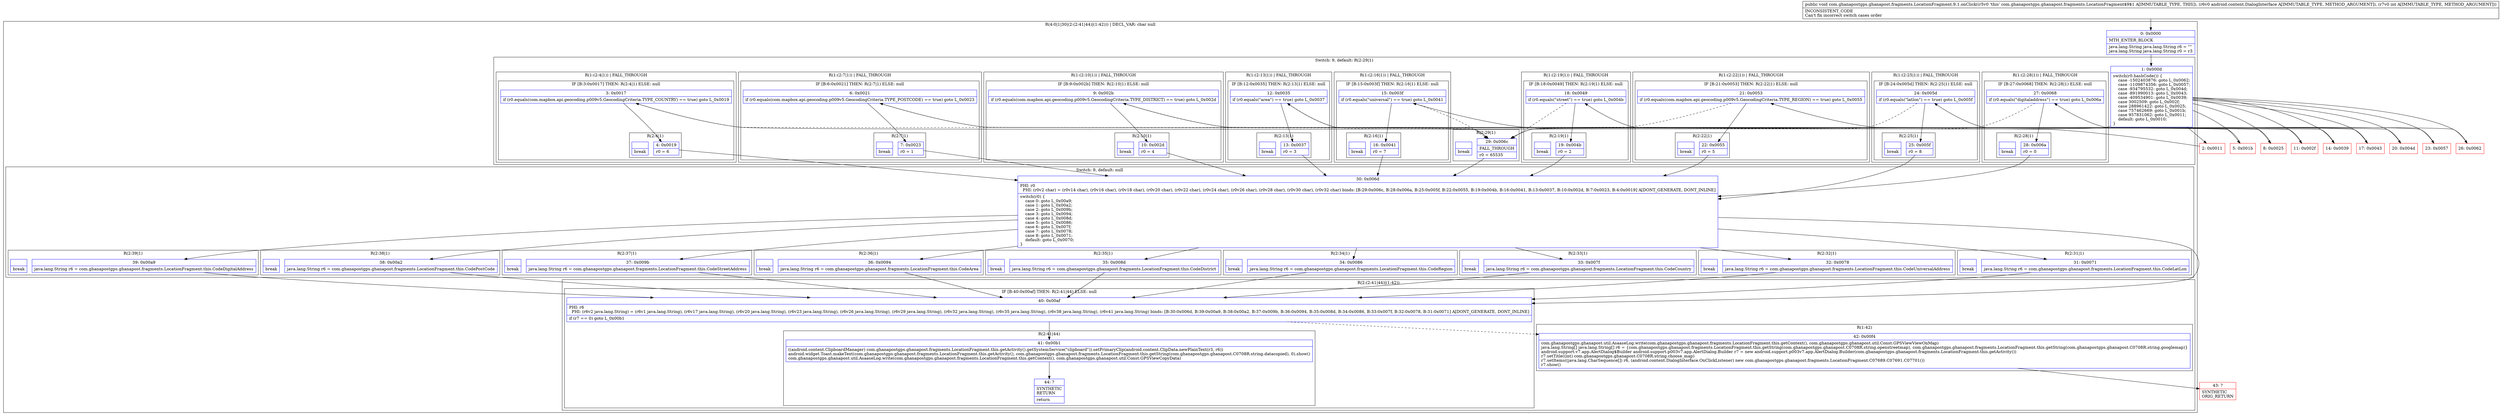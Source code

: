 digraph "CFG forcom.ghanapostgps.ghanapost.fragments.LocationFragment.9.1.onClick(Landroid\/content\/DialogInterface;I)V" {
subgraph cluster_Region_1040516663 {
label = "R(4:0|1|30|(2:(2:41|44)|(1:42))) | DECL_VAR: char null\l";
node [shape=record,color=blue];
Node_0 [shape=record,label="{0\:\ 0x0000|MTH_ENTER_BLOCK\l|java.lang.String java.lang.String r6 = \"\"\ljava.lang.String java.lang.String r0 = r3\l}"];
subgraph cluster_SwitchRegion_781300330 {
label = "Switch: 9, default: R(2:29|1)";
node [shape=record,color=blue];
Node_1 [shape=record,label="{1\:\ 0x000d|switch(r0.hashCode()) \{\l    case \-1502403876: goto L_0x0062;\l    case \-1109874356: goto L_0x0057;\l    case \-934795532: goto L_0x004d;\l    case \-891990013: goto L_0x0043;\l    case \-409534901: goto L_0x0039;\l    case 3002509: goto L_0x002f;\l    case 288961422: goto L_0x0025;\l    case 757462669: goto L_0x001b;\l    case 957831062: goto L_0x0011;\l    default: goto L_0x0010;\l\}\l}"];
subgraph cluster_Region_1708878761 {
label = "R(1:(2:28|1)) | FALL_THROUGH\l";
node [shape=record,color=blue];
subgraph cluster_IfRegion_541472485 {
label = "IF [B:27:0x0068] THEN: R(2:28|1) ELSE: null";
node [shape=record,color=blue];
Node_27 [shape=record,label="{27\:\ 0x0068|if (r0.equals(\"digitaladdress\") == true) goto L_0x006a\l}"];
subgraph cluster_Region_630553206 {
label = "R(2:28|1)";
node [shape=record,color=blue];
Node_28 [shape=record,label="{28\:\ 0x006a|r0 = 0\l}"];
Node_InsnContainer_1004666861 [shape=record,label="{|break\l}"];
}
}
}
subgraph cluster_Region_1886727159 {
label = "R(1:(2:25|1)) | FALL_THROUGH\l";
node [shape=record,color=blue];
subgraph cluster_IfRegion_387483331 {
label = "IF [B:24:0x005d] THEN: R(2:25|1) ELSE: null";
node [shape=record,color=blue];
Node_24 [shape=record,label="{24\:\ 0x005d|if (r0.equals(\"latlon\") == true) goto L_0x005f\l}"];
subgraph cluster_Region_286342797 {
label = "R(2:25|1)";
node [shape=record,color=blue];
Node_25 [shape=record,label="{25\:\ 0x005f|r0 = 8\l}"];
Node_InsnContainer_1797353345 [shape=record,label="{|break\l}"];
}
}
}
subgraph cluster_Region_1436141423 {
label = "R(1:(2:22|1)) | FALL_THROUGH\l";
node [shape=record,color=blue];
subgraph cluster_IfRegion_1351670491 {
label = "IF [B:21:0x0053] THEN: R(2:22|1) ELSE: null";
node [shape=record,color=blue];
Node_21 [shape=record,label="{21\:\ 0x0053|if (r0.equals(com.mapbox.api.geocoding.p009v5.GeocodingCriteria.TYPE_REGION) == true) goto L_0x0055\l}"];
subgraph cluster_Region_1379651648 {
label = "R(2:22|1)";
node [shape=record,color=blue];
Node_22 [shape=record,label="{22\:\ 0x0055|r0 = 5\l}"];
Node_InsnContainer_1630749862 [shape=record,label="{|break\l}"];
}
}
}
subgraph cluster_Region_943776228 {
label = "R(1:(2:19|1)) | FALL_THROUGH\l";
node [shape=record,color=blue];
subgraph cluster_IfRegion_1932599361 {
label = "IF [B:18:0x0049] THEN: R(2:19|1) ELSE: null";
node [shape=record,color=blue];
Node_18 [shape=record,label="{18\:\ 0x0049|if (r0.equals(\"street\") == true) goto L_0x004b\l}"];
subgraph cluster_Region_1142595943 {
label = "R(2:19|1)";
node [shape=record,color=blue];
Node_19 [shape=record,label="{19\:\ 0x004b|r0 = 2\l}"];
Node_InsnContainer_1484639242 [shape=record,label="{|break\l}"];
}
}
}
subgraph cluster_Region_1128581845 {
label = "R(1:(2:16|1)) | FALL_THROUGH\l";
node [shape=record,color=blue];
subgraph cluster_IfRegion_1649525212 {
label = "IF [B:15:0x003f] THEN: R(2:16|1) ELSE: null";
node [shape=record,color=blue];
Node_15 [shape=record,label="{15\:\ 0x003f|if (r0.equals(\"universal\") == true) goto L_0x0041\l}"];
subgraph cluster_Region_1255290200 {
label = "R(2:16|1)";
node [shape=record,color=blue];
Node_16 [shape=record,label="{16\:\ 0x0041|r0 = 7\l}"];
Node_InsnContainer_942252143 [shape=record,label="{|break\l}"];
}
}
}
subgraph cluster_Region_131672399 {
label = "R(1:(2:13|1)) | FALL_THROUGH\l";
node [shape=record,color=blue];
subgraph cluster_IfRegion_833383883 {
label = "IF [B:12:0x0035] THEN: R(2:13|1) ELSE: null";
node [shape=record,color=blue];
Node_12 [shape=record,label="{12\:\ 0x0035|if (r0.equals(\"area\") == true) goto L_0x0037\l}"];
subgraph cluster_Region_1387237337 {
label = "R(2:13|1)";
node [shape=record,color=blue];
Node_13 [shape=record,label="{13\:\ 0x0037|r0 = 3\l}"];
Node_InsnContainer_837990434 [shape=record,label="{|break\l}"];
}
}
}
subgraph cluster_Region_1418059435 {
label = "R(1:(2:10|1)) | FALL_THROUGH\l";
node [shape=record,color=blue];
subgraph cluster_IfRegion_1740386087 {
label = "IF [B:9:0x002b] THEN: R(2:10|1) ELSE: null";
node [shape=record,color=blue];
Node_9 [shape=record,label="{9\:\ 0x002b|if (r0.equals(com.mapbox.api.geocoding.p009v5.GeocodingCriteria.TYPE_DISTRICT) == true) goto L_0x002d\l}"];
subgraph cluster_Region_1578826780 {
label = "R(2:10|1)";
node [shape=record,color=blue];
Node_10 [shape=record,label="{10\:\ 0x002d|r0 = 4\l}"];
Node_InsnContainer_567948940 [shape=record,label="{|break\l}"];
}
}
}
subgraph cluster_Region_1862787241 {
label = "R(1:(2:7|1)) | FALL_THROUGH\l";
node [shape=record,color=blue];
subgraph cluster_IfRegion_494221497 {
label = "IF [B:6:0x0021] THEN: R(2:7|1) ELSE: null";
node [shape=record,color=blue];
Node_6 [shape=record,label="{6\:\ 0x0021|if (r0.equals(com.mapbox.api.geocoding.p009v5.GeocodingCriteria.TYPE_POSTCODE) == true) goto L_0x0023\l}"];
subgraph cluster_Region_1327132449 {
label = "R(2:7|1)";
node [shape=record,color=blue];
Node_7 [shape=record,label="{7\:\ 0x0023|r0 = 1\l}"];
Node_InsnContainer_1259366083 [shape=record,label="{|break\l}"];
}
}
}
subgraph cluster_Region_832211340 {
label = "R(1:(2:4|1)) | FALL_THROUGH\l";
node [shape=record,color=blue];
subgraph cluster_IfRegion_1900434922 {
label = "IF [B:3:0x0017] THEN: R(2:4|1) ELSE: null";
node [shape=record,color=blue];
Node_3 [shape=record,label="{3\:\ 0x0017|if (r0.equals(com.mapbox.api.geocoding.p009v5.GeocodingCriteria.TYPE_COUNTRY) == true) goto L_0x0019\l}"];
subgraph cluster_Region_347732847 {
label = "R(2:4|1)";
node [shape=record,color=blue];
Node_4 [shape=record,label="{4\:\ 0x0019|r0 = 6\l}"];
Node_InsnContainer_1099216741 [shape=record,label="{|break\l}"];
}
}
}
subgraph cluster_Region_601275452 {
label = "R(2:29|1)";
node [shape=record,color=blue];
Node_29 [shape=record,label="{29\:\ 0x006c|FALL_THROUGH\l|r0 = 65535\l}"];
Node_InsnContainer_290854228 [shape=record,label="{|break\l}"];
}
}
subgraph cluster_SwitchRegion_1496866755 {
label = "Switch: 9, default: null";
node [shape=record,color=blue];
Node_30 [shape=record,label="{30\:\ 0x006d|PHI: r0 \l  PHI: (r0v2 char) = (r0v14 char), (r0v16 char), (r0v18 char), (r0v20 char), (r0v22 char), (r0v24 char), (r0v26 char), (r0v28 char), (r0v30 char), (r0v32 char) binds: [B:29:0x006c, B:28:0x006a, B:25:0x005f, B:22:0x0055, B:19:0x004b, B:16:0x0041, B:13:0x0037, B:10:0x002d, B:7:0x0023, B:4:0x0019] A[DONT_GENERATE, DONT_INLINE]\l|switch(r0) \{\l    case 0: goto L_0x00a9;\l    case 1: goto L_0x00a2;\l    case 2: goto L_0x009b;\l    case 3: goto L_0x0094;\l    case 4: goto L_0x008d;\l    case 5: goto L_0x0086;\l    case 6: goto L_0x007f;\l    case 7: goto L_0x0078;\l    case 8: goto L_0x0071;\l    default: goto L_0x0070;\l\}\l}"];
subgraph cluster_Region_432068636 {
label = "R(2:39|1)";
node [shape=record,color=blue];
Node_39 [shape=record,label="{39\:\ 0x00a9|java.lang.String r6 = com.ghanapostgps.ghanapost.fragments.LocationFragment.this.CodeDigitalAddress\l}"];
Node_InsnContainer_1007385473 [shape=record,label="{|break\l}"];
}
subgraph cluster_Region_1796414278 {
label = "R(2:38|1)";
node [shape=record,color=blue];
Node_38 [shape=record,label="{38\:\ 0x00a2|java.lang.String r6 = com.ghanapostgps.ghanapost.fragments.LocationFragment.this.CodePostCode\l}"];
Node_InsnContainer_1481694458 [shape=record,label="{|break\l}"];
}
subgraph cluster_Region_431434326 {
label = "R(2:37|1)";
node [shape=record,color=blue];
Node_37 [shape=record,label="{37\:\ 0x009b|java.lang.String r6 = com.ghanapostgps.ghanapost.fragments.LocationFragment.this.CodeStreetAddress\l}"];
Node_InsnContainer_2039324177 [shape=record,label="{|break\l}"];
}
subgraph cluster_Region_253076457 {
label = "R(2:36|1)";
node [shape=record,color=blue];
Node_36 [shape=record,label="{36\:\ 0x0094|java.lang.String r6 = com.ghanapostgps.ghanapost.fragments.LocationFragment.this.CodeArea\l}"];
Node_InsnContainer_1649414308 [shape=record,label="{|break\l}"];
}
subgraph cluster_Region_269126191 {
label = "R(2:35|1)";
node [shape=record,color=blue];
Node_35 [shape=record,label="{35\:\ 0x008d|java.lang.String r6 = com.ghanapostgps.ghanapost.fragments.LocationFragment.this.CodeDistrict\l}"];
Node_InsnContainer_98613276 [shape=record,label="{|break\l}"];
}
subgraph cluster_Region_1672510019 {
label = "R(2:34|1)";
node [shape=record,color=blue];
Node_34 [shape=record,label="{34\:\ 0x0086|java.lang.String r6 = com.ghanapostgps.ghanapost.fragments.LocationFragment.this.CodeRegion\l}"];
Node_InsnContainer_1535705942 [shape=record,label="{|break\l}"];
}
subgraph cluster_Region_1140136441 {
label = "R(2:33|1)";
node [shape=record,color=blue];
Node_33 [shape=record,label="{33\:\ 0x007f|java.lang.String r6 = com.ghanapostgps.ghanapost.fragments.LocationFragment.this.CodeCountry\l}"];
Node_InsnContainer_1323397920 [shape=record,label="{|break\l}"];
}
subgraph cluster_Region_1641934981 {
label = "R(2:32|1)";
node [shape=record,color=blue];
Node_32 [shape=record,label="{32\:\ 0x0078|java.lang.String r6 = com.ghanapostgps.ghanapost.fragments.LocationFragment.this.CodeUniversalAddress\l}"];
Node_InsnContainer_752258920 [shape=record,label="{|break\l}"];
}
subgraph cluster_Region_625104227 {
label = "R(2:31|1)";
node [shape=record,color=blue];
Node_31 [shape=record,label="{31\:\ 0x0071|java.lang.String r6 = com.ghanapostgps.ghanapost.fragments.LocationFragment.this.CodeLatLon\l}"];
Node_InsnContainer_754381494 [shape=record,label="{|break\l}"];
}
}
subgraph cluster_Region_1073141709 {
label = "R(2:(2:41|44)|(1:42))";
node [shape=record,color=blue];
subgraph cluster_IfRegion_2051787616 {
label = "IF [B:40:0x00af] THEN: R(2:41|44) ELSE: null";
node [shape=record,color=blue];
Node_40 [shape=record,label="{40\:\ 0x00af|PHI: r6 \l  PHI: (r6v2 java.lang.String) = (r6v1 java.lang.String), (r6v17 java.lang.String), (r6v20 java.lang.String), (r6v23 java.lang.String), (r6v26 java.lang.String), (r6v29 java.lang.String), (r6v32 java.lang.String), (r6v35 java.lang.String), (r6v38 java.lang.String), (r6v41 java.lang.String) binds: [B:30:0x006d, B:39:0x00a9, B:38:0x00a2, B:37:0x009b, B:36:0x0094, B:35:0x008d, B:34:0x0086, B:33:0x007f, B:32:0x0078, B:31:0x0071] A[DONT_GENERATE, DONT_INLINE]\l|if (r7 == 0) goto L_0x00b1\l}"];
subgraph cluster_Region_1161839082 {
label = "R(2:41|44)";
node [shape=record,color=blue];
Node_41 [shape=record,label="{41\:\ 0x00b1|((android.content.ClipboardManager) com.ghanapostgps.ghanapost.fragments.LocationFragment.this.getActivity().getSystemService(\"clipboard\")).setPrimaryClip(android.content.ClipData.newPlainText(r3, r6))\landroid.widget.Toast.makeText(com.ghanapostgps.ghanapost.fragments.LocationFragment.this.getActivity(), com.ghanapostgps.ghanapost.fragments.LocationFragment.this.getString(com.ghanapostgps.ghanapost.C0708R.string.datacopied), 0).show()\lcom.ghanapostgps.ghanapost.util.AsaaseLog.write(com.ghanapostgps.ghanapost.fragments.LocationFragment.this.getContext(), com.ghanapostgps.ghanapost.util.Const.GPSViewCopyData)\l}"];
Node_44 [shape=record,label="{44\:\ ?|SYNTHETIC\lRETURN\l|return\l}"];
}
}
subgraph cluster_Region_986083174 {
label = "R(1:42)";
node [shape=record,color=blue];
Node_42 [shape=record,label="{42\:\ 0x00f4|com.ghanapostgps.ghanapost.util.AsaaseLog.write(com.ghanapostgps.ghanapost.fragments.LocationFragment.this.getContext(), com.ghanapostgps.ghanapost.util.Const.GPSViewViewOnMap)\ljava.lang.String[] java.lang.String[] r6 = \{com.ghanapostgps.ghanapost.fragments.LocationFragment.this.getString(com.ghanapostgps.ghanapost.C0708R.string.openstreetmap), com.ghanapostgps.ghanapost.fragments.LocationFragment.this.getString(com.ghanapostgps.ghanapost.C0708R.string.googlemap)\}\landroid.support.v7.app.AlertDialog$Builder android.support.p003v7.app.AlertDialog.Builder r7 = new android.support.p003v7.app.AlertDialog.Builder(com.ghanapostgps.ghanapost.fragments.LocationFragment.this.getActivity())\lr7.setTitle((int) com.ghanapostgps.ghanapost.C0708R.string.choose_map)\lr7.setItems((java.lang.CharSequence[]) r6, (android.content.DialogInterface.OnClickListener) new com.ghanapostgps.ghanapost.fragments.LocationFragment.C07689.C07691.C07701())\lr7.show()\l}"];
}
}
}
Node_2 [shape=record,color=red,label="{2\:\ 0x0011}"];
Node_5 [shape=record,color=red,label="{5\:\ 0x001b}"];
Node_8 [shape=record,color=red,label="{8\:\ 0x0025}"];
Node_11 [shape=record,color=red,label="{11\:\ 0x002f}"];
Node_14 [shape=record,color=red,label="{14\:\ 0x0039}"];
Node_17 [shape=record,color=red,label="{17\:\ 0x0043}"];
Node_20 [shape=record,color=red,label="{20\:\ 0x004d}"];
Node_23 [shape=record,color=red,label="{23\:\ 0x0057}"];
Node_26 [shape=record,color=red,label="{26\:\ 0x0062}"];
Node_43 [shape=record,color=red,label="{43\:\ ?|SYNTHETIC\lORIG_RETURN\l}"];
MethodNode[shape=record,label="{public void com.ghanapostgps.ghanapost.fragments.LocationFragment.9.1.onClick((r5v0 'this' com.ghanapostgps.ghanapost.fragments.LocationFragment$9$1 A[IMMUTABLE_TYPE, THIS]), (r6v0 android.content.DialogInterface A[IMMUTABLE_TYPE, METHOD_ARGUMENT]), (r7v0 int A[IMMUTABLE_TYPE, METHOD_ARGUMENT]))  | INCONSISTENT_CODE\lCan't fix incorrect switch cases order\l}"];
MethodNode -> Node_0;
Node_0 -> Node_1;
Node_1 -> Node_2;
Node_1 -> Node_5;
Node_1 -> Node_8;
Node_1 -> Node_11;
Node_1 -> Node_14;
Node_1 -> Node_17;
Node_1 -> Node_20;
Node_1 -> Node_23;
Node_1 -> Node_26;
Node_1 -> Node_29;
Node_27 -> Node_28;
Node_27 -> Node_29[style=dashed];
Node_28 -> Node_30;
Node_24 -> Node_25;
Node_24 -> Node_29[style=dashed];
Node_25 -> Node_30;
Node_21 -> Node_22;
Node_21 -> Node_29[style=dashed];
Node_22 -> Node_30;
Node_18 -> Node_19;
Node_18 -> Node_29[style=dashed];
Node_19 -> Node_30;
Node_15 -> Node_16;
Node_15 -> Node_29[style=dashed];
Node_16 -> Node_30;
Node_12 -> Node_13;
Node_12 -> Node_29[style=dashed];
Node_13 -> Node_30;
Node_9 -> Node_10;
Node_9 -> Node_29[style=dashed];
Node_10 -> Node_30;
Node_6 -> Node_7;
Node_6 -> Node_29[style=dashed];
Node_7 -> Node_30;
Node_3 -> Node_4;
Node_3 -> Node_29[style=dashed];
Node_4 -> Node_30;
Node_29 -> Node_30;
Node_30 -> Node_31;
Node_30 -> Node_32;
Node_30 -> Node_33;
Node_30 -> Node_34;
Node_30 -> Node_35;
Node_30 -> Node_36;
Node_30 -> Node_37;
Node_30 -> Node_38;
Node_30 -> Node_39;
Node_30 -> Node_40;
Node_39 -> Node_40;
Node_38 -> Node_40;
Node_37 -> Node_40;
Node_36 -> Node_40;
Node_35 -> Node_40;
Node_34 -> Node_40;
Node_33 -> Node_40;
Node_32 -> Node_40;
Node_31 -> Node_40;
Node_40 -> Node_41;
Node_40 -> Node_42[style=dashed];
Node_41 -> Node_44;
Node_42 -> Node_43;
Node_2 -> Node_3;
Node_5 -> Node_6;
Node_8 -> Node_9;
Node_11 -> Node_12;
Node_14 -> Node_15;
Node_17 -> Node_18;
Node_20 -> Node_21;
Node_23 -> Node_24;
Node_26 -> Node_27;
}

